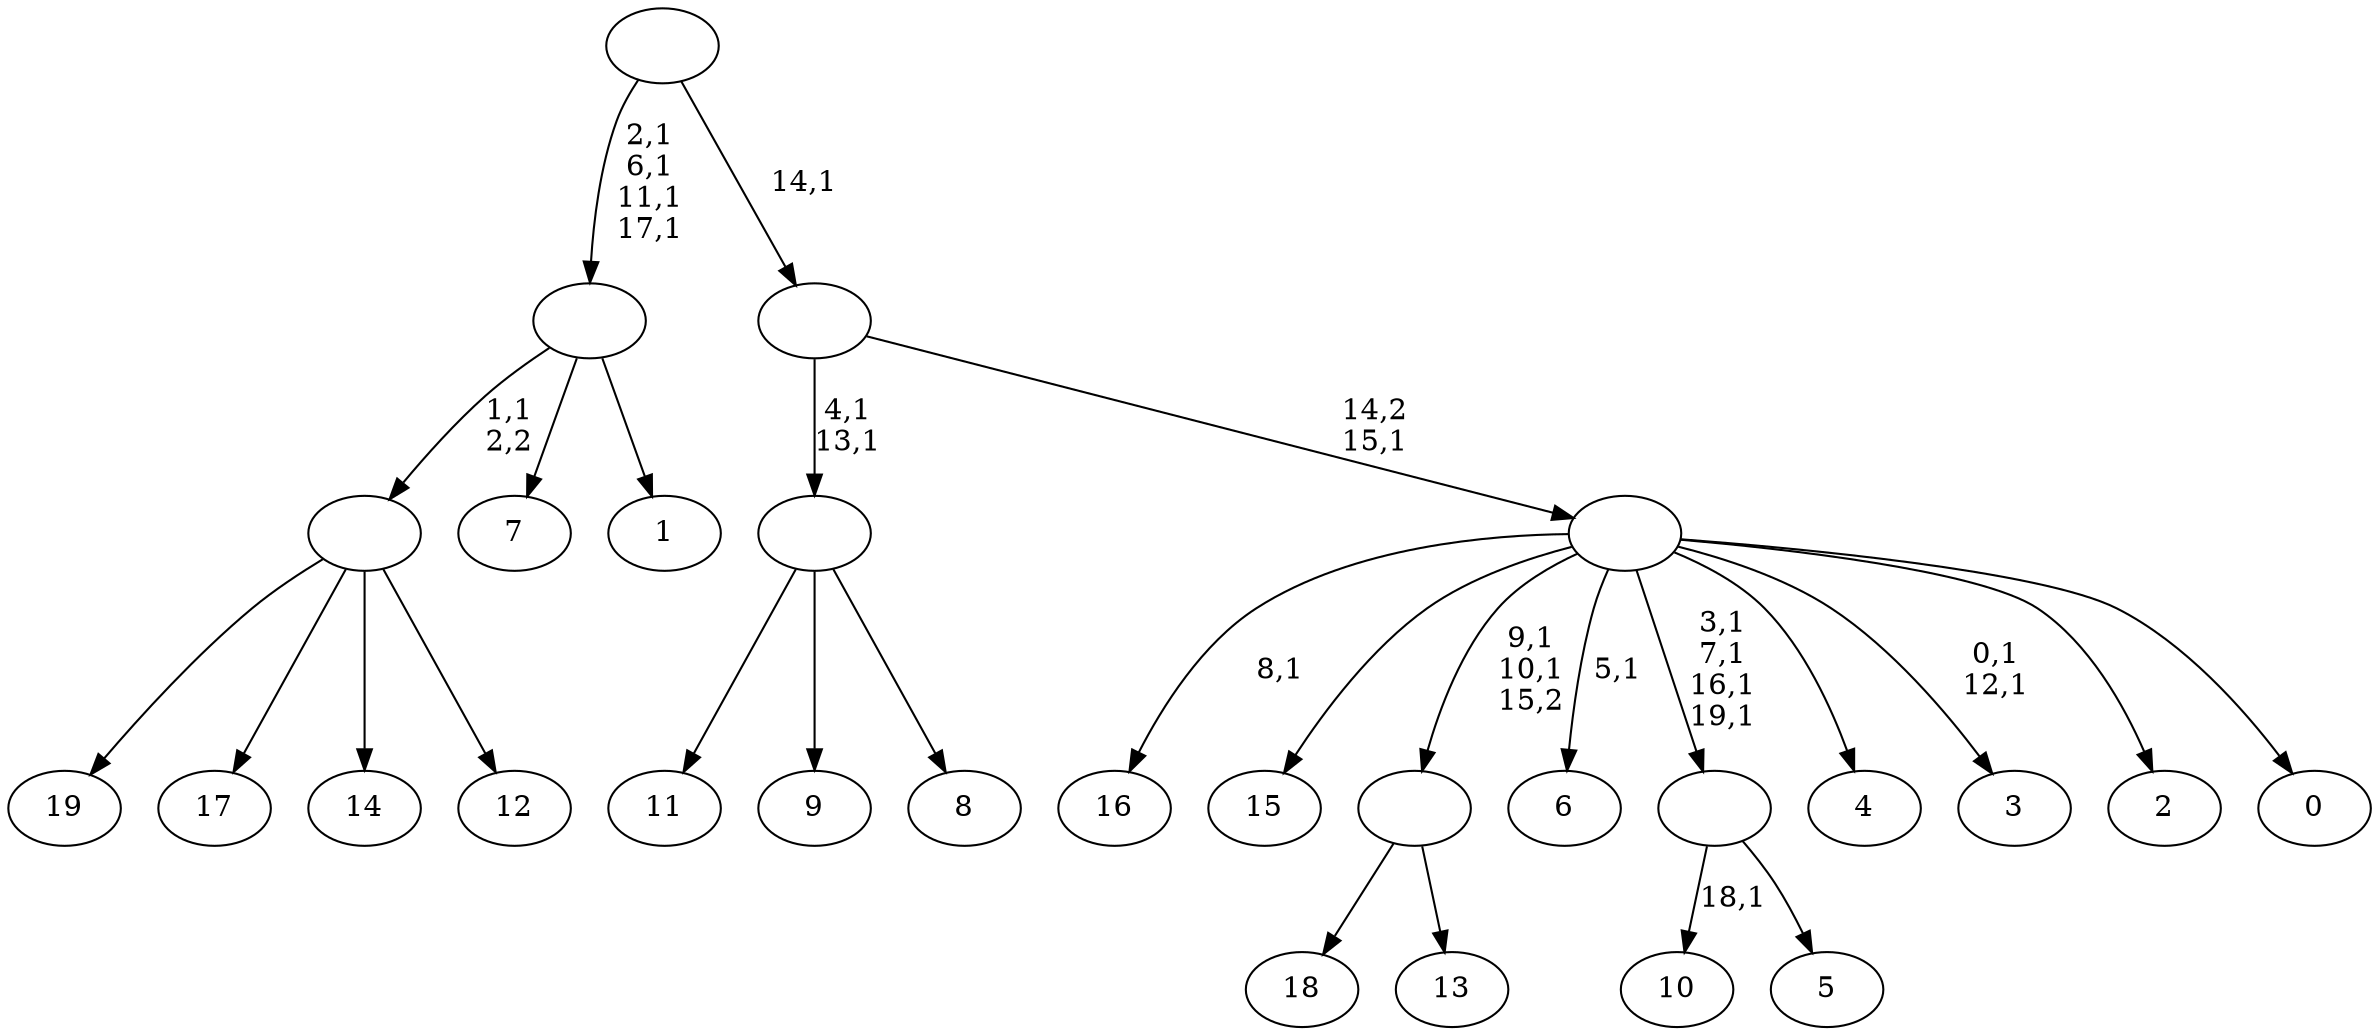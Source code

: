digraph T {
	40 [label="19"]
	39 [label="18"]
	38 [label="17"]
	37 [label="16"]
	35 [label="15"]
	34 [label="14"]
	33 [label="13"]
	32 [label=""]
	30 [label="12"]
	29 [label=""]
	28 [label="11"]
	27 [label="10"]
	25 [label="9"]
	24 [label="8"]
	23 [label=""]
	21 [label="7"]
	20 [label="6"]
	18 [label="5"]
	17 [label=""]
	13 [label="4"]
	12 [label="3"]
	9 [label="2"]
	8 [label="1"]
	7 [label=""]
	3 [label="0"]
	2 [label=""]
	1 [label=""]
	0 [label=""]
	32 -> 39 [label=""]
	32 -> 33 [label=""]
	29 -> 40 [label=""]
	29 -> 38 [label=""]
	29 -> 34 [label=""]
	29 -> 30 [label=""]
	23 -> 28 [label=""]
	23 -> 25 [label=""]
	23 -> 24 [label=""]
	17 -> 27 [label="18,1"]
	17 -> 18 [label=""]
	7 -> 29 [label="1,1\n2,2"]
	7 -> 21 [label=""]
	7 -> 8 [label=""]
	2 -> 12 [label="0,1\n12,1"]
	2 -> 17 [label="3,1\n7,1\n16,1\n19,1"]
	2 -> 20 [label="5,1"]
	2 -> 32 [label="9,1\n10,1\n15,2"]
	2 -> 37 [label="8,1"]
	2 -> 35 [label=""]
	2 -> 13 [label=""]
	2 -> 9 [label=""]
	2 -> 3 [label=""]
	1 -> 23 [label="4,1\n13,1"]
	1 -> 2 [label="14,2\n15,1"]
	0 -> 7 [label="2,1\n6,1\n11,1\n17,1"]
	0 -> 1 [label="14,1"]
}
